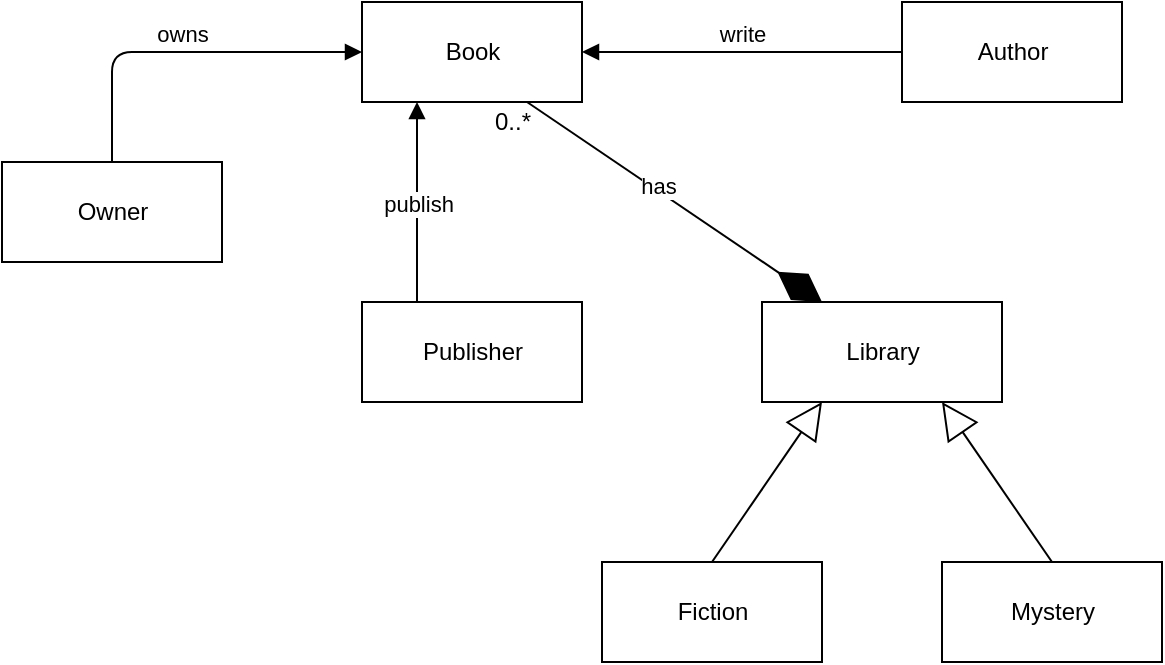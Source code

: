<mxfile version="13.8.0" type="github">
  <diagram id="C5RBs43oDa-KdzZeNtuy" name="Page-1">
    <mxGraphModel dx="590" dy="512" grid="1" gridSize="10" guides="1" tooltips="1" connect="1" arrows="1" fold="1" page="1" pageScale="1" pageWidth="827" pageHeight="1169" math="0" shadow="0">
      <root>
        <mxCell id="WIyWlLk6GJQsqaUBKTNV-0" />
        <mxCell id="WIyWlLk6GJQsqaUBKTNV-1" parent="WIyWlLk6GJQsqaUBKTNV-0" />
        <mxCell id="X2LnM3ZKx0AqH8brwHRl-0" value="Book" style="html=1;" vertex="1" parent="WIyWlLk6GJQsqaUBKTNV-1">
          <mxGeometry x="240" y="340" width="110" height="50" as="geometry" />
        </mxCell>
        <mxCell id="X2LnM3ZKx0AqH8brwHRl-1" value="Owner" style="html=1;" vertex="1" parent="WIyWlLk6GJQsqaUBKTNV-1">
          <mxGeometry x="60" y="420" width="110" height="50" as="geometry" />
        </mxCell>
        <mxCell id="X2LnM3ZKx0AqH8brwHRl-2" value="Author" style="html=1;" vertex="1" parent="WIyWlLk6GJQsqaUBKTNV-1">
          <mxGeometry x="510" y="340" width="110" height="50" as="geometry" />
        </mxCell>
        <mxCell id="X2LnM3ZKx0AqH8brwHRl-3" value="Publisher" style="html=1;" vertex="1" parent="WIyWlLk6GJQsqaUBKTNV-1">
          <mxGeometry x="240" y="490" width="110" height="50" as="geometry" />
        </mxCell>
        <mxCell id="X2LnM3ZKx0AqH8brwHRl-5" value="Library" style="html=1;" vertex="1" parent="WIyWlLk6GJQsqaUBKTNV-1">
          <mxGeometry x="440" y="490" width="120" height="50" as="geometry" />
        </mxCell>
        <mxCell id="X2LnM3ZKx0AqH8brwHRl-6" value="Mystery" style="html=1;" vertex="1" parent="WIyWlLk6GJQsqaUBKTNV-1">
          <mxGeometry x="530" y="620" width="110" height="50" as="geometry" />
        </mxCell>
        <mxCell id="X2LnM3ZKx0AqH8brwHRl-7" value="Fiction" style="html=1;" vertex="1" parent="WIyWlLk6GJQsqaUBKTNV-1">
          <mxGeometry x="360" y="620" width="110" height="50" as="geometry" />
        </mxCell>
        <mxCell id="X2LnM3ZKx0AqH8brwHRl-8" value="" style="endArrow=block;endSize=16;endFill=0;html=1;entryX=0.75;entryY=1;entryDx=0;entryDy=0;exitX=0.5;exitY=0;exitDx=0;exitDy=0;" edge="1" parent="WIyWlLk6GJQsqaUBKTNV-1" source="X2LnM3ZKx0AqH8brwHRl-6" target="X2LnM3ZKx0AqH8brwHRl-5">
          <mxGeometry width="160" relative="1" as="geometry">
            <mxPoint x="600" y="600" as="sourcePoint" />
            <mxPoint x="530" y="550" as="targetPoint" />
          </mxGeometry>
        </mxCell>
        <mxCell id="X2LnM3ZKx0AqH8brwHRl-9" value="" style="endArrow=block;endSize=16;endFill=0;html=1;entryX=0.25;entryY=1;entryDx=0;entryDy=0;exitX=0.5;exitY=0;exitDx=0;exitDy=0;" edge="1" parent="WIyWlLk6GJQsqaUBKTNV-1" source="X2LnM3ZKx0AqH8brwHRl-7" target="X2LnM3ZKx0AqH8brwHRl-5">
          <mxGeometry width="160" relative="1" as="geometry">
            <mxPoint x="400" y="590" as="sourcePoint" />
            <mxPoint x="482" y="540" as="targetPoint" />
          </mxGeometry>
        </mxCell>
        <mxCell id="X2LnM3ZKx0AqH8brwHRl-10" value="" style="endArrow=diamondThin;endFill=1;endSize=24;html=1;exitX=0.75;exitY=1;exitDx=0;exitDy=0;entryX=0.25;entryY=0;entryDx=0;entryDy=0;" edge="1" parent="WIyWlLk6GJQsqaUBKTNV-1" source="X2LnM3ZKx0AqH8brwHRl-0" target="X2LnM3ZKx0AqH8brwHRl-5">
          <mxGeometry width="160" relative="1" as="geometry">
            <mxPoint x="330" y="530" as="sourcePoint" />
            <mxPoint x="490" y="530" as="targetPoint" />
          </mxGeometry>
        </mxCell>
        <mxCell id="X2LnM3ZKx0AqH8brwHRl-11" value="has" style="edgeLabel;html=1;align=center;verticalAlign=middle;resizable=0;points=[];" vertex="1" connectable="0" parent="X2LnM3ZKx0AqH8brwHRl-10">
          <mxGeometry x="-0.129" y="2" relative="1" as="geometry">
            <mxPoint as="offset" />
          </mxGeometry>
        </mxCell>
        <mxCell id="X2LnM3ZKx0AqH8brwHRl-12" value="0..*" style="text;html=1;align=center;verticalAlign=middle;resizable=0;points=[];autosize=1;" vertex="1" parent="WIyWlLk6GJQsqaUBKTNV-1">
          <mxGeometry x="300" y="390" width="30" height="20" as="geometry" />
        </mxCell>
        <mxCell id="X2LnM3ZKx0AqH8brwHRl-15" value="write" style="html=1;verticalAlign=bottom;endArrow=block;exitX=0;exitY=0.5;exitDx=0;exitDy=0;entryX=1;entryY=0.5;entryDx=0;entryDy=0;" edge="1" parent="WIyWlLk6GJQsqaUBKTNV-1" source="X2LnM3ZKx0AqH8brwHRl-2" target="X2LnM3ZKx0AqH8brwHRl-0">
          <mxGeometry width="80" relative="1" as="geometry">
            <mxPoint x="340" y="500" as="sourcePoint" />
            <mxPoint x="420" y="500" as="targetPoint" />
          </mxGeometry>
        </mxCell>
        <mxCell id="X2LnM3ZKx0AqH8brwHRl-16" value="publish" style="html=1;verticalAlign=bottom;endArrow=block;entryX=0.25;entryY=1;entryDx=0;entryDy=0;exitX=0.25;exitY=0;exitDx=0;exitDy=0;" edge="1" parent="WIyWlLk6GJQsqaUBKTNV-1" source="X2LnM3ZKx0AqH8brwHRl-3" target="X2LnM3ZKx0AqH8brwHRl-0">
          <mxGeometry x="-0.2" width="80" relative="1" as="geometry">
            <mxPoint x="200" y="450" as="sourcePoint" />
            <mxPoint x="280" y="450" as="targetPoint" />
            <mxPoint as="offset" />
          </mxGeometry>
        </mxCell>
        <mxCell id="X2LnM3ZKx0AqH8brwHRl-17" value="owns" style="html=1;verticalAlign=bottom;endArrow=block;exitX=0.5;exitY=0;exitDx=0;exitDy=0;entryX=0;entryY=0.5;entryDx=0;entryDy=0;" edge="1" parent="WIyWlLk6GJQsqaUBKTNV-1" source="X2LnM3ZKx0AqH8brwHRl-1" target="X2LnM3ZKx0AqH8brwHRl-0">
          <mxGeometry width="80" relative="1" as="geometry">
            <mxPoint x="270" y="500" as="sourcePoint" />
            <mxPoint x="350" y="500" as="targetPoint" />
            <Array as="points">
              <mxPoint x="115" y="365" />
            </Array>
          </mxGeometry>
        </mxCell>
      </root>
    </mxGraphModel>
  </diagram>
</mxfile>
